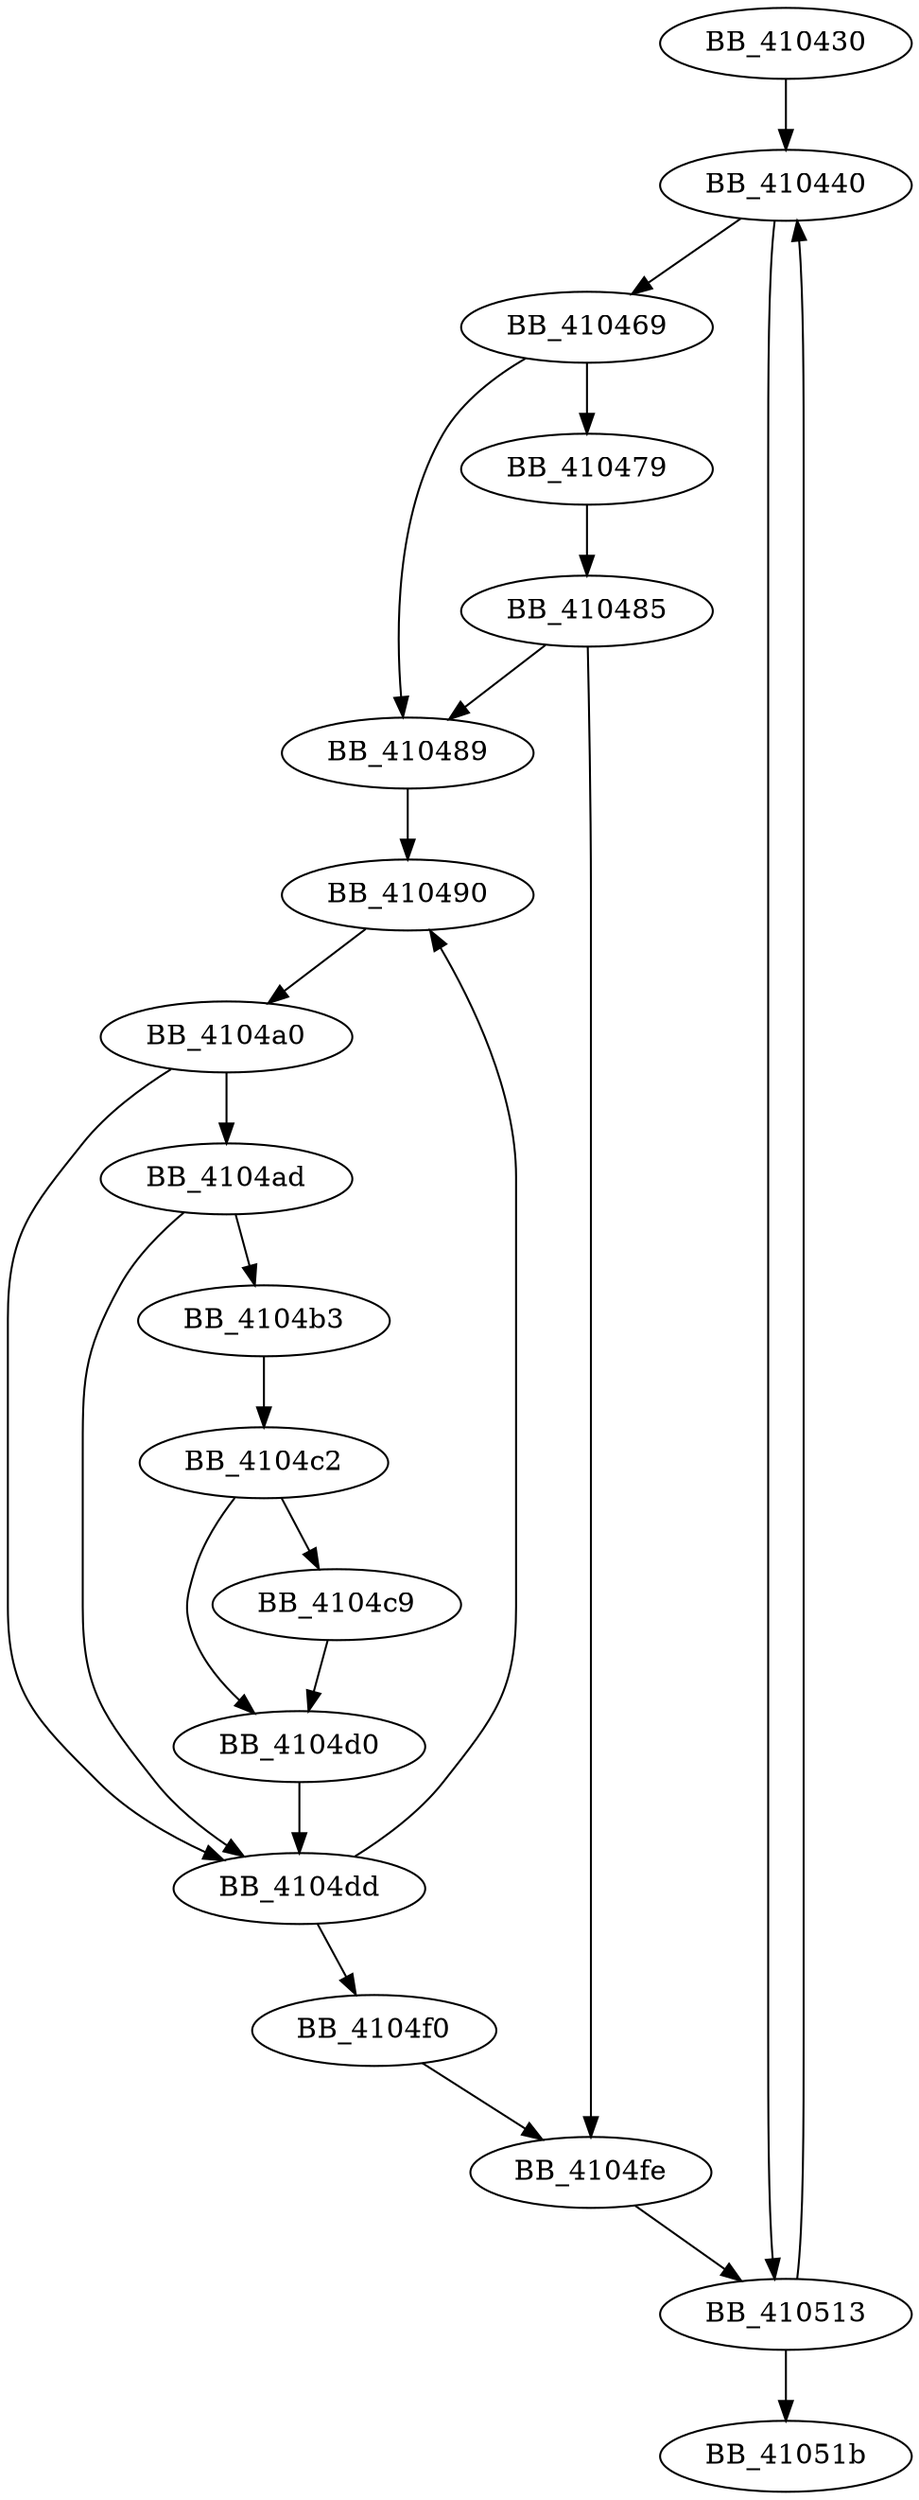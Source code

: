 DiGraph sub_410430{
BB_410430->BB_410440
BB_410440->BB_410469
BB_410440->BB_410513
BB_410469->BB_410479
BB_410469->BB_410489
BB_410479->BB_410485
BB_410485->BB_410489
BB_410485->BB_4104fe
BB_410489->BB_410490
BB_410490->BB_4104a0
BB_4104a0->BB_4104ad
BB_4104a0->BB_4104dd
BB_4104ad->BB_4104b3
BB_4104ad->BB_4104dd
BB_4104b3->BB_4104c2
BB_4104c2->BB_4104c9
BB_4104c2->BB_4104d0
BB_4104c9->BB_4104d0
BB_4104d0->BB_4104dd
BB_4104dd->BB_410490
BB_4104dd->BB_4104f0
BB_4104f0->BB_4104fe
BB_4104fe->BB_410513
BB_410513->BB_410440
BB_410513->BB_41051b
}
